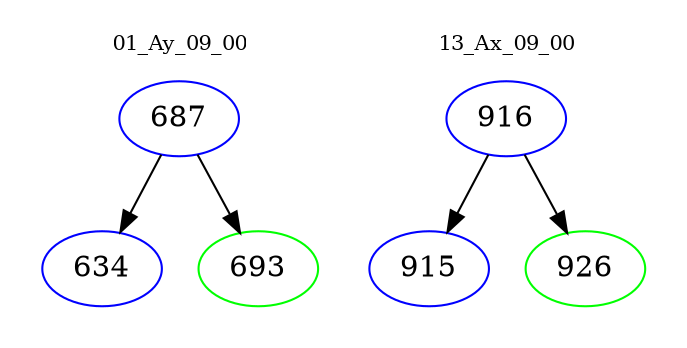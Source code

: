 digraph{
subgraph cluster_0 {
color = white
label = "01_Ay_09_00";
fontsize=10;
T0_687 [label="687", color="blue"]
T0_687 -> T0_634 [color="black"]
T0_634 [label="634", color="blue"]
T0_687 -> T0_693 [color="black"]
T0_693 [label="693", color="green"]
}
subgraph cluster_1 {
color = white
label = "13_Ax_09_00";
fontsize=10;
T1_916 [label="916", color="blue"]
T1_916 -> T1_915 [color="black"]
T1_915 [label="915", color="blue"]
T1_916 -> T1_926 [color="black"]
T1_926 [label="926", color="green"]
}
}
